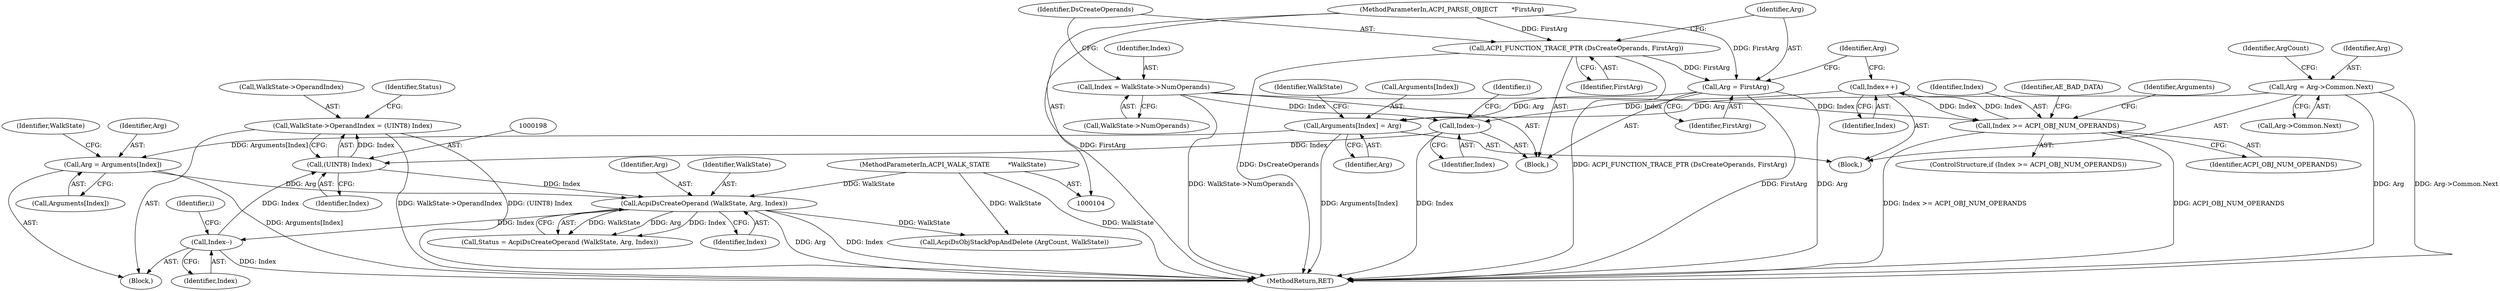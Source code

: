 digraph "0_acpica_987a3b5cf7175916e2a4b6ea5b8e70f830dfe732@API" {
"1000193" [label="(Call,WalkState->OperandIndex = (UINT8) Index)"];
"1000197" [label="(Call,(UINT8) Index)"];
"1000221" [label="(Call,Index--)"];
"1000202" [label="(Call,AcpiDsCreateOperand (WalkState, Arg, Index))"];
"1000105" [label="(MethodParameterIn,ACPI_WALK_STATE         *WalkState)"];
"1000188" [label="(Call,Arg = Arguments[Index])"];
"1000141" [label="(Call,Arguments[Index] = Arg)"];
"1000128" [label="(Call,Arg = FirstArg)"];
"1000125" [label="(Call,ACPI_FUNCTION_TRACE_PTR (DsCreateOperands, FirstArg))"];
"1000106" [label="(MethodParameterIn,ACPI_PARSE_OBJECT       *FirstArg)"];
"1000153" [label="(Call,Arg = Arg->Common.Next)"];
"1000176" [label="(Call,Index--)"];
"1000119" [label="(Call,Index = WalkState->NumOperands)"];
"1000162" [label="(Call,Index++)"];
"1000135" [label="(Call,Index >= ACPI_OBJ_NUM_OPERANDS)"];
"1000204" [label="(Identifier,Arg)"];
"1000197" [label="(Call,(UINT8) Index)"];
"1000125" [label="(Call,ACPI_FUNCTION_TRACE_PTR (DsCreateOperands, FirstArg))"];
"1000161" [label="(Identifier,ArgCount)"];
"1000239" [label="(MethodReturn,RET)"];
"1000149" [label="(Identifier,WalkState)"];
"1000155" [label="(Call,Arg->Common.Next)"];
"1000153" [label="(Call,Arg = Arg->Common.Next)"];
"1000203" [label="(Identifier,WalkState)"];
"1000195" [label="(Identifier,WalkState)"];
"1000141" [label="(Call,Arguments[Index] = Arg)"];
"1000180" [label="(Identifier,i)"];
"1000202" [label="(Call,AcpiDsCreateOperand (WalkState, Arg, Index))"];
"1000201" [label="(Identifier,Status)"];
"1000193" [label="(Call,WalkState->OperandIndex = (UINT8) Index)"];
"1000163" [label="(Identifier,Index)"];
"1000137" [label="(Identifier,ACPI_OBJ_NUM_OPERANDS)"];
"1000194" [label="(Call,WalkState->OperandIndex)"];
"1000176" [label="(Call,Index--)"];
"1000177" [label="(Identifier,Index)"];
"1000127" [label="(Identifier,FirstArg)"];
"1000136" [label="(Identifier,Index)"];
"1000145" [label="(Identifier,Arg)"];
"1000200" [label="(Call,Status = AcpiDsCreateOperand (WalkState, Arg, Index))"];
"1000189" [label="(Identifier,Arg)"];
"1000154" [label="(Identifier,Arg)"];
"1000106" [label="(MethodParameterIn,ACPI_PARSE_OBJECT       *FirstArg)"];
"1000190" [label="(Call,Arguments[Index])"];
"1000205" [label="(Identifier,Index)"];
"1000221" [label="(Call,Index--)"];
"1000222" [label="(Identifier,Index)"];
"1000129" [label="(Identifier,Arg)"];
"1000188" [label="(Call,Arg = Arguments[Index])"];
"1000187" [label="(Block,)"];
"1000126" [label="(Identifier,DsCreateOperands)"];
"1000119" [label="(Call,Index = WalkState->NumOperands)"];
"1000199" [label="(Identifier,Index)"];
"1000162" [label="(Call,Index++)"];
"1000226" [label="(Call,AcpiDsObjStackPopAndDelete (ArgCount, WalkState))"];
"1000142" [label="(Call,Arguments[Index])"];
"1000107" [label="(Block,)"];
"1000130" [label="(Identifier,FirstArg)"];
"1000120" [label="(Identifier,Index)"];
"1000140" [label="(Identifier,AE_BAD_DATA)"];
"1000134" [label="(ControlStructure,if (Index >= ACPI_OBJ_NUM_OPERANDS))"];
"1000121" [label="(Call,WalkState->NumOperands)"];
"1000132" [label="(Identifier,Arg)"];
"1000143" [label="(Identifier,Arguments)"];
"1000133" [label="(Block,)"];
"1000128" [label="(Call,Arg = FirstArg)"];
"1000186" [label="(Identifier,i)"];
"1000105" [label="(MethodParameterIn,ACPI_WALK_STATE         *WalkState)"];
"1000135" [label="(Call,Index >= ACPI_OBJ_NUM_OPERANDS)"];
"1000193" -> "1000187"  [label="AST: "];
"1000193" -> "1000197"  [label="CFG: "];
"1000194" -> "1000193"  [label="AST: "];
"1000197" -> "1000193"  [label="AST: "];
"1000201" -> "1000193"  [label="CFG: "];
"1000193" -> "1000239"  [label="DDG: (UINT8) Index"];
"1000193" -> "1000239"  [label="DDG: WalkState->OperandIndex"];
"1000197" -> "1000193"  [label="DDG: Index"];
"1000197" -> "1000199"  [label="CFG: "];
"1000198" -> "1000197"  [label="AST: "];
"1000199" -> "1000197"  [label="AST: "];
"1000221" -> "1000197"  [label="DDG: Index"];
"1000176" -> "1000197"  [label="DDG: Index"];
"1000197" -> "1000202"  [label="DDG: Index"];
"1000221" -> "1000187"  [label="AST: "];
"1000221" -> "1000222"  [label="CFG: "];
"1000222" -> "1000221"  [label="AST: "];
"1000186" -> "1000221"  [label="CFG: "];
"1000221" -> "1000239"  [label="DDG: Index"];
"1000202" -> "1000221"  [label="DDG: Index"];
"1000202" -> "1000200"  [label="AST: "];
"1000202" -> "1000205"  [label="CFG: "];
"1000203" -> "1000202"  [label="AST: "];
"1000204" -> "1000202"  [label="AST: "];
"1000205" -> "1000202"  [label="AST: "];
"1000200" -> "1000202"  [label="CFG: "];
"1000202" -> "1000239"  [label="DDG: Index"];
"1000202" -> "1000239"  [label="DDG: Arg"];
"1000202" -> "1000200"  [label="DDG: WalkState"];
"1000202" -> "1000200"  [label="DDG: Arg"];
"1000202" -> "1000200"  [label="DDG: Index"];
"1000105" -> "1000202"  [label="DDG: WalkState"];
"1000188" -> "1000202"  [label="DDG: Arg"];
"1000202" -> "1000226"  [label="DDG: WalkState"];
"1000105" -> "1000104"  [label="AST: "];
"1000105" -> "1000239"  [label="DDG: WalkState"];
"1000105" -> "1000226"  [label="DDG: WalkState"];
"1000188" -> "1000187"  [label="AST: "];
"1000188" -> "1000190"  [label="CFG: "];
"1000189" -> "1000188"  [label="AST: "];
"1000190" -> "1000188"  [label="AST: "];
"1000195" -> "1000188"  [label="CFG: "];
"1000188" -> "1000239"  [label="DDG: Arguments[Index]"];
"1000141" -> "1000188"  [label="DDG: Arguments[Index]"];
"1000141" -> "1000133"  [label="AST: "];
"1000141" -> "1000145"  [label="CFG: "];
"1000142" -> "1000141"  [label="AST: "];
"1000145" -> "1000141"  [label="AST: "];
"1000149" -> "1000141"  [label="CFG: "];
"1000141" -> "1000239"  [label="DDG: Arguments[Index]"];
"1000128" -> "1000141"  [label="DDG: Arg"];
"1000153" -> "1000141"  [label="DDG: Arg"];
"1000128" -> "1000107"  [label="AST: "];
"1000128" -> "1000130"  [label="CFG: "];
"1000129" -> "1000128"  [label="AST: "];
"1000130" -> "1000128"  [label="AST: "];
"1000132" -> "1000128"  [label="CFG: "];
"1000128" -> "1000239"  [label="DDG: FirstArg"];
"1000128" -> "1000239"  [label="DDG: Arg"];
"1000125" -> "1000128"  [label="DDG: FirstArg"];
"1000106" -> "1000128"  [label="DDG: FirstArg"];
"1000125" -> "1000107"  [label="AST: "];
"1000125" -> "1000127"  [label="CFG: "];
"1000126" -> "1000125"  [label="AST: "];
"1000127" -> "1000125"  [label="AST: "];
"1000129" -> "1000125"  [label="CFG: "];
"1000125" -> "1000239"  [label="DDG: DsCreateOperands"];
"1000125" -> "1000239"  [label="DDG: ACPI_FUNCTION_TRACE_PTR (DsCreateOperands, FirstArg)"];
"1000106" -> "1000125"  [label="DDG: FirstArg"];
"1000106" -> "1000104"  [label="AST: "];
"1000106" -> "1000239"  [label="DDG: FirstArg"];
"1000153" -> "1000133"  [label="AST: "];
"1000153" -> "1000155"  [label="CFG: "];
"1000154" -> "1000153"  [label="AST: "];
"1000155" -> "1000153"  [label="AST: "];
"1000161" -> "1000153"  [label="CFG: "];
"1000153" -> "1000239"  [label="DDG: Arg"];
"1000153" -> "1000239"  [label="DDG: Arg->Common.Next"];
"1000176" -> "1000107"  [label="AST: "];
"1000176" -> "1000177"  [label="CFG: "];
"1000177" -> "1000176"  [label="AST: "];
"1000180" -> "1000176"  [label="CFG: "];
"1000176" -> "1000239"  [label="DDG: Index"];
"1000119" -> "1000176"  [label="DDG: Index"];
"1000162" -> "1000176"  [label="DDG: Index"];
"1000119" -> "1000107"  [label="AST: "];
"1000119" -> "1000121"  [label="CFG: "];
"1000120" -> "1000119"  [label="AST: "];
"1000121" -> "1000119"  [label="AST: "];
"1000126" -> "1000119"  [label="CFG: "];
"1000119" -> "1000239"  [label="DDG: WalkState->NumOperands"];
"1000119" -> "1000135"  [label="DDG: Index"];
"1000162" -> "1000133"  [label="AST: "];
"1000162" -> "1000163"  [label="CFG: "];
"1000163" -> "1000162"  [label="AST: "];
"1000132" -> "1000162"  [label="CFG: "];
"1000162" -> "1000135"  [label="DDG: Index"];
"1000135" -> "1000162"  [label="DDG: Index"];
"1000135" -> "1000134"  [label="AST: "];
"1000135" -> "1000137"  [label="CFG: "];
"1000136" -> "1000135"  [label="AST: "];
"1000137" -> "1000135"  [label="AST: "];
"1000140" -> "1000135"  [label="CFG: "];
"1000143" -> "1000135"  [label="CFG: "];
"1000135" -> "1000239"  [label="DDG: Index >= ACPI_OBJ_NUM_OPERANDS"];
"1000135" -> "1000239"  [label="DDG: ACPI_OBJ_NUM_OPERANDS"];
}
